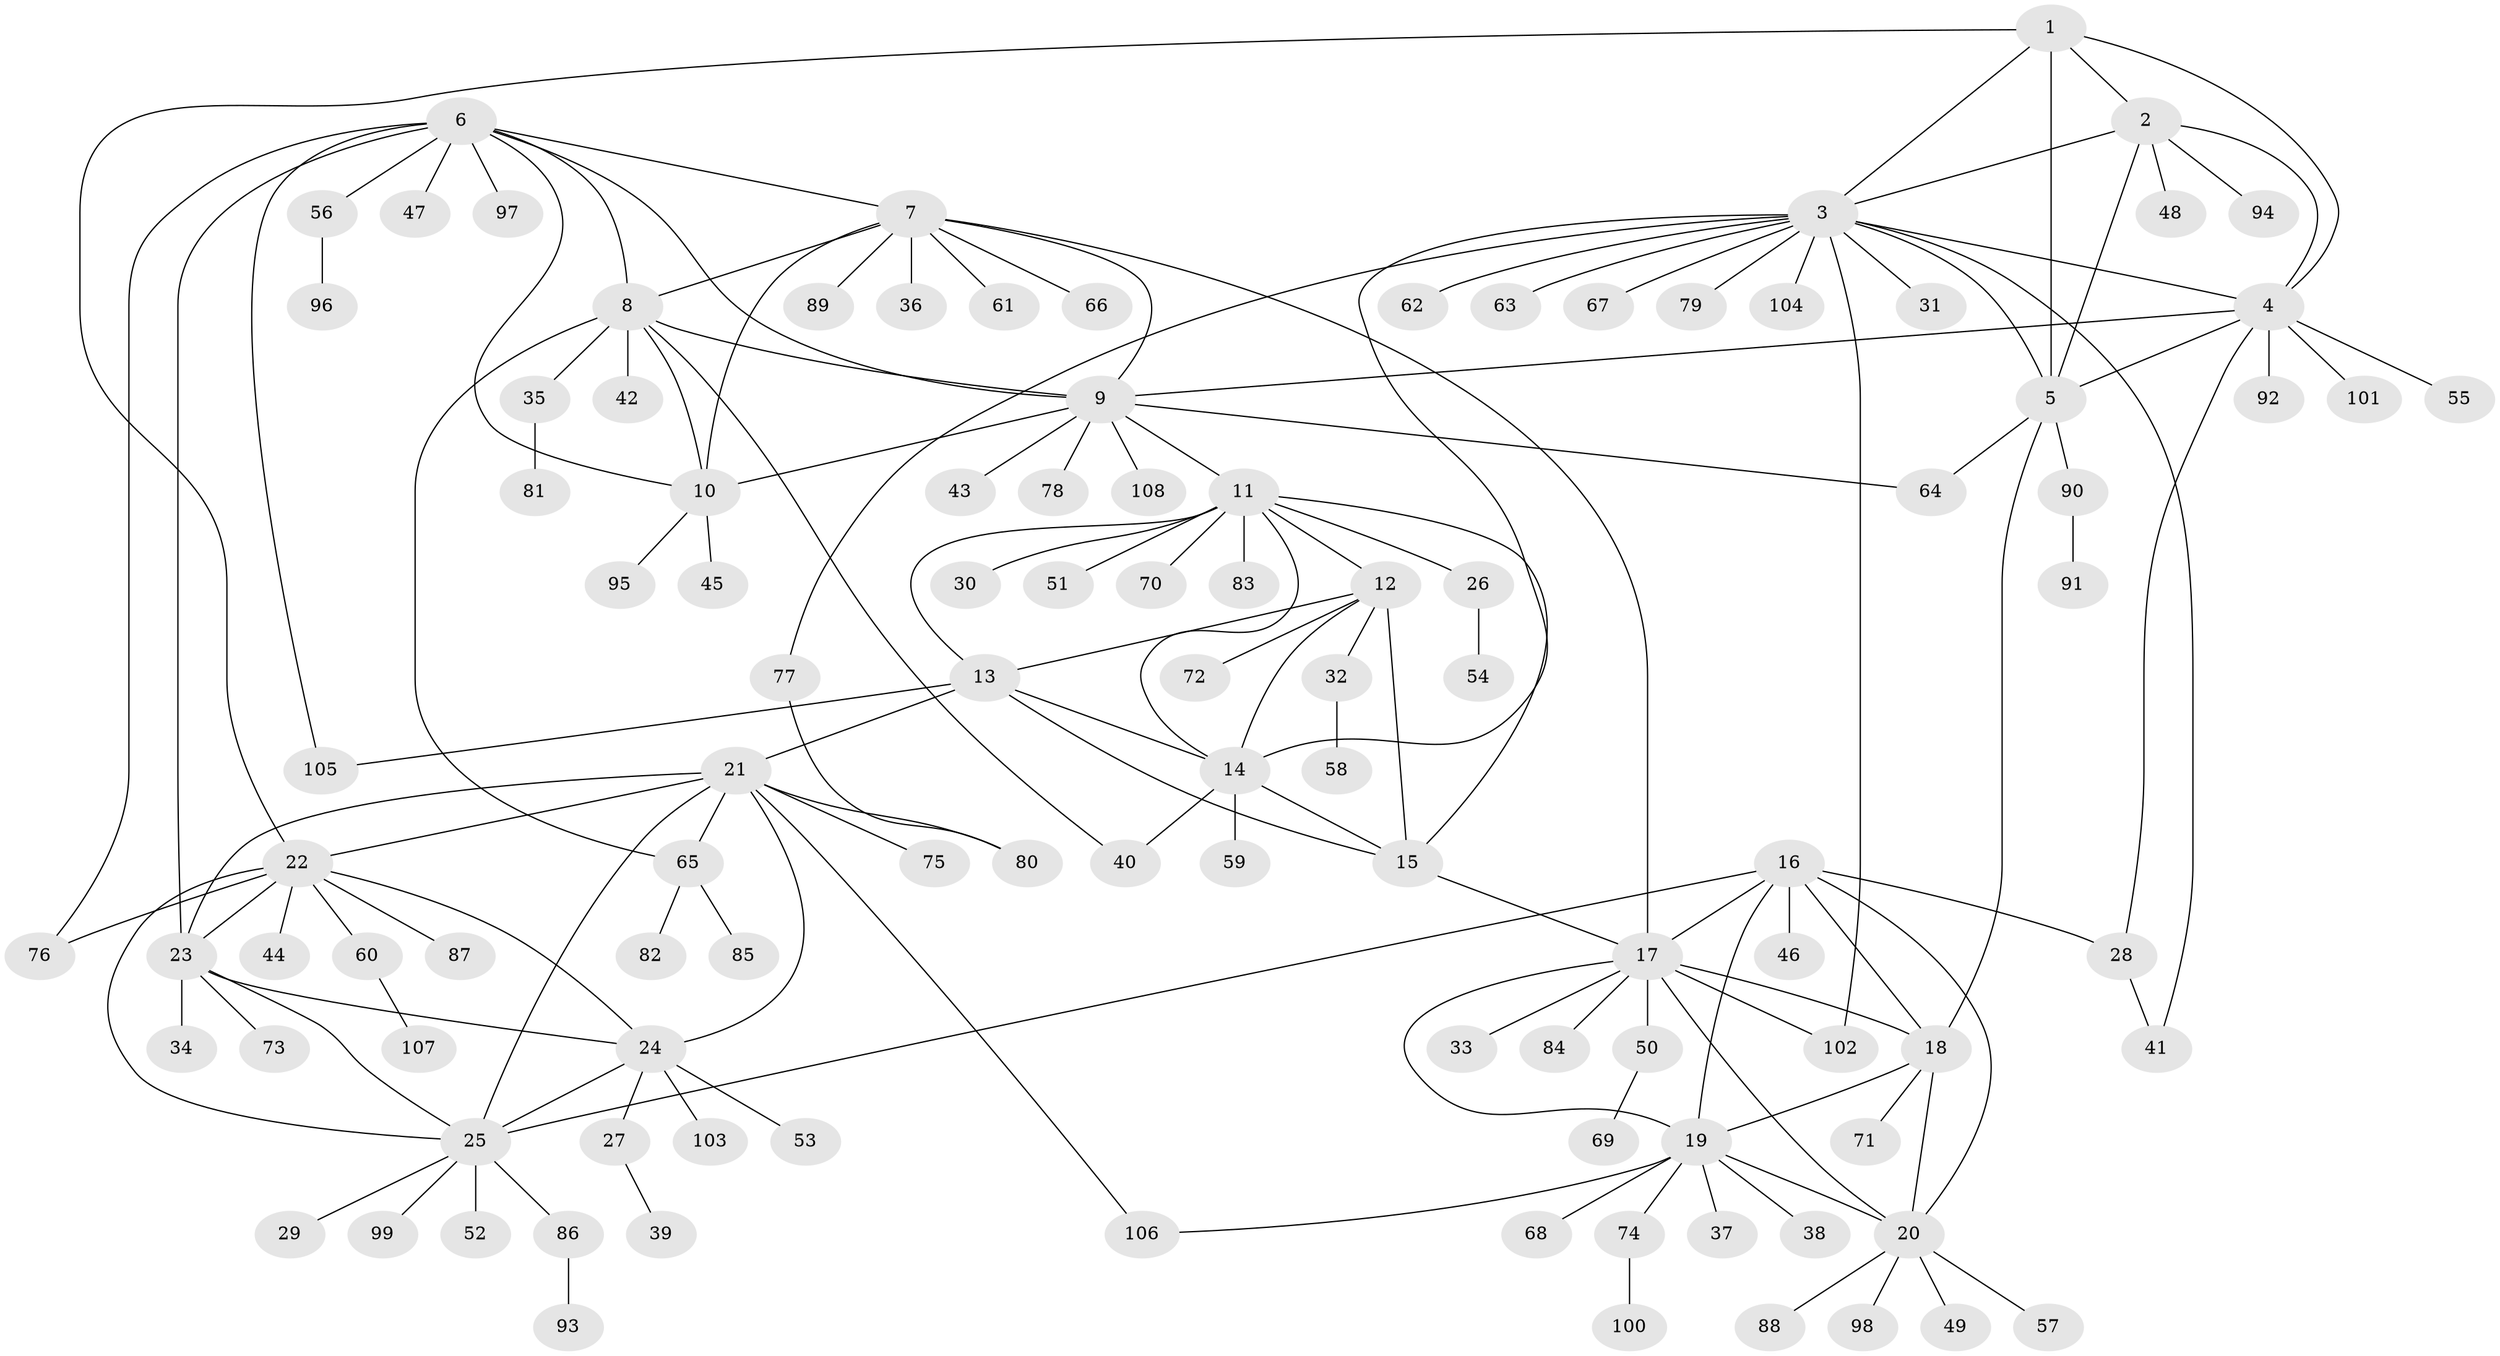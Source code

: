 // coarse degree distribution, {21: 0.02631578947368421, 9: 0.02631578947368421, 11: 0.02631578947368421, 3: 0.02631578947368421, 6: 0.02631578947368421, 1: 0.8421052631578947, 2: 0.02631578947368421}
// Generated by graph-tools (version 1.1) at 2025/19/03/04/25 18:19:49]
// undirected, 108 vertices, 153 edges
graph export_dot {
graph [start="1"]
  node [color=gray90,style=filled];
  1;
  2;
  3;
  4;
  5;
  6;
  7;
  8;
  9;
  10;
  11;
  12;
  13;
  14;
  15;
  16;
  17;
  18;
  19;
  20;
  21;
  22;
  23;
  24;
  25;
  26;
  27;
  28;
  29;
  30;
  31;
  32;
  33;
  34;
  35;
  36;
  37;
  38;
  39;
  40;
  41;
  42;
  43;
  44;
  45;
  46;
  47;
  48;
  49;
  50;
  51;
  52;
  53;
  54;
  55;
  56;
  57;
  58;
  59;
  60;
  61;
  62;
  63;
  64;
  65;
  66;
  67;
  68;
  69;
  70;
  71;
  72;
  73;
  74;
  75;
  76;
  77;
  78;
  79;
  80;
  81;
  82;
  83;
  84;
  85;
  86;
  87;
  88;
  89;
  90;
  91;
  92;
  93;
  94;
  95;
  96;
  97;
  98;
  99;
  100;
  101;
  102;
  103;
  104;
  105;
  106;
  107;
  108;
  1 -- 2;
  1 -- 3;
  1 -- 4;
  1 -- 5;
  1 -- 22;
  2 -- 3;
  2 -- 4;
  2 -- 5;
  2 -- 48;
  2 -- 94;
  3 -- 4;
  3 -- 5;
  3 -- 14;
  3 -- 31;
  3 -- 41;
  3 -- 62;
  3 -- 63;
  3 -- 67;
  3 -- 77;
  3 -- 79;
  3 -- 102;
  3 -- 104;
  4 -- 5;
  4 -- 9;
  4 -- 28;
  4 -- 55;
  4 -- 92;
  4 -- 101;
  5 -- 18;
  5 -- 64;
  5 -- 90;
  6 -- 7;
  6 -- 8;
  6 -- 9;
  6 -- 10;
  6 -- 23;
  6 -- 47;
  6 -- 56;
  6 -- 76;
  6 -- 97;
  6 -- 105;
  7 -- 8;
  7 -- 9;
  7 -- 10;
  7 -- 17;
  7 -- 36;
  7 -- 61;
  7 -- 66;
  7 -- 89;
  8 -- 9;
  8 -- 10;
  8 -- 35;
  8 -- 40;
  8 -- 42;
  8 -- 65;
  9 -- 10;
  9 -- 11;
  9 -- 43;
  9 -- 64;
  9 -- 78;
  9 -- 108;
  10 -- 45;
  10 -- 95;
  11 -- 12;
  11 -- 13;
  11 -- 14;
  11 -- 15;
  11 -- 26;
  11 -- 30;
  11 -- 51;
  11 -- 70;
  11 -- 83;
  12 -- 13;
  12 -- 14;
  12 -- 15;
  12 -- 32;
  12 -- 72;
  13 -- 14;
  13 -- 15;
  13 -- 21;
  13 -- 105;
  14 -- 15;
  14 -- 40;
  14 -- 59;
  15 -- 17;
  16 -- 17;
  16 -- 18;
  16 -- 19;
  16 -- 20;
  16 -- 25;
  16 -- 28;
  16 -- 46;
  17 -- 18;
  17 -- 19;
  17 -- 20;
  17 -- 33;
  17 -- 50;
  17 -- 84;
  17 -- 102;
  18 -- 19;
  18 -- 20;
  18 -- 71;
  19 -- 20;
  19 -- 37;
  19 -- 38;
  19 -- 68;
  19 -- 74;
  19 -- 106;
  20 -- 49;
  20 -- 57;
  20 -- 88;
  20 -- 98;
  21 -- 22;
  21 -- 23;
  21 -- 24;
  21 -- 25;
  21 -- 65;
  21 -- 75;
  21 -- 80;
  21 -- 106;
  22 -- 23;
  22 -- 24;
  22 -- 25;
  22 -- 44;
  22 -- 60;
  22 -- 76;
  22 -- 87;
  23 -- 24;
  23 -- 25;
  23 -- 34;
  23 -- 73;
  24 -- 25;
  24 -- 27;
  24 -- 53;
  24 -- 103;
  25 -- 29;
  25 -- 52;
  25 -- 86;
  25 -- 99;
  26 -- 54;
  27 -- 39;
  28 -- 41;
  32 -- 58;
  35 -- 81;
  50 -- 69;
  56 -- 96;
  60 -- 107;
  65 -- 82;
  65 -- 85;
  74 -- 100;
  77 -- 80;
  86 -- 93;
  90 -- 91;
}
